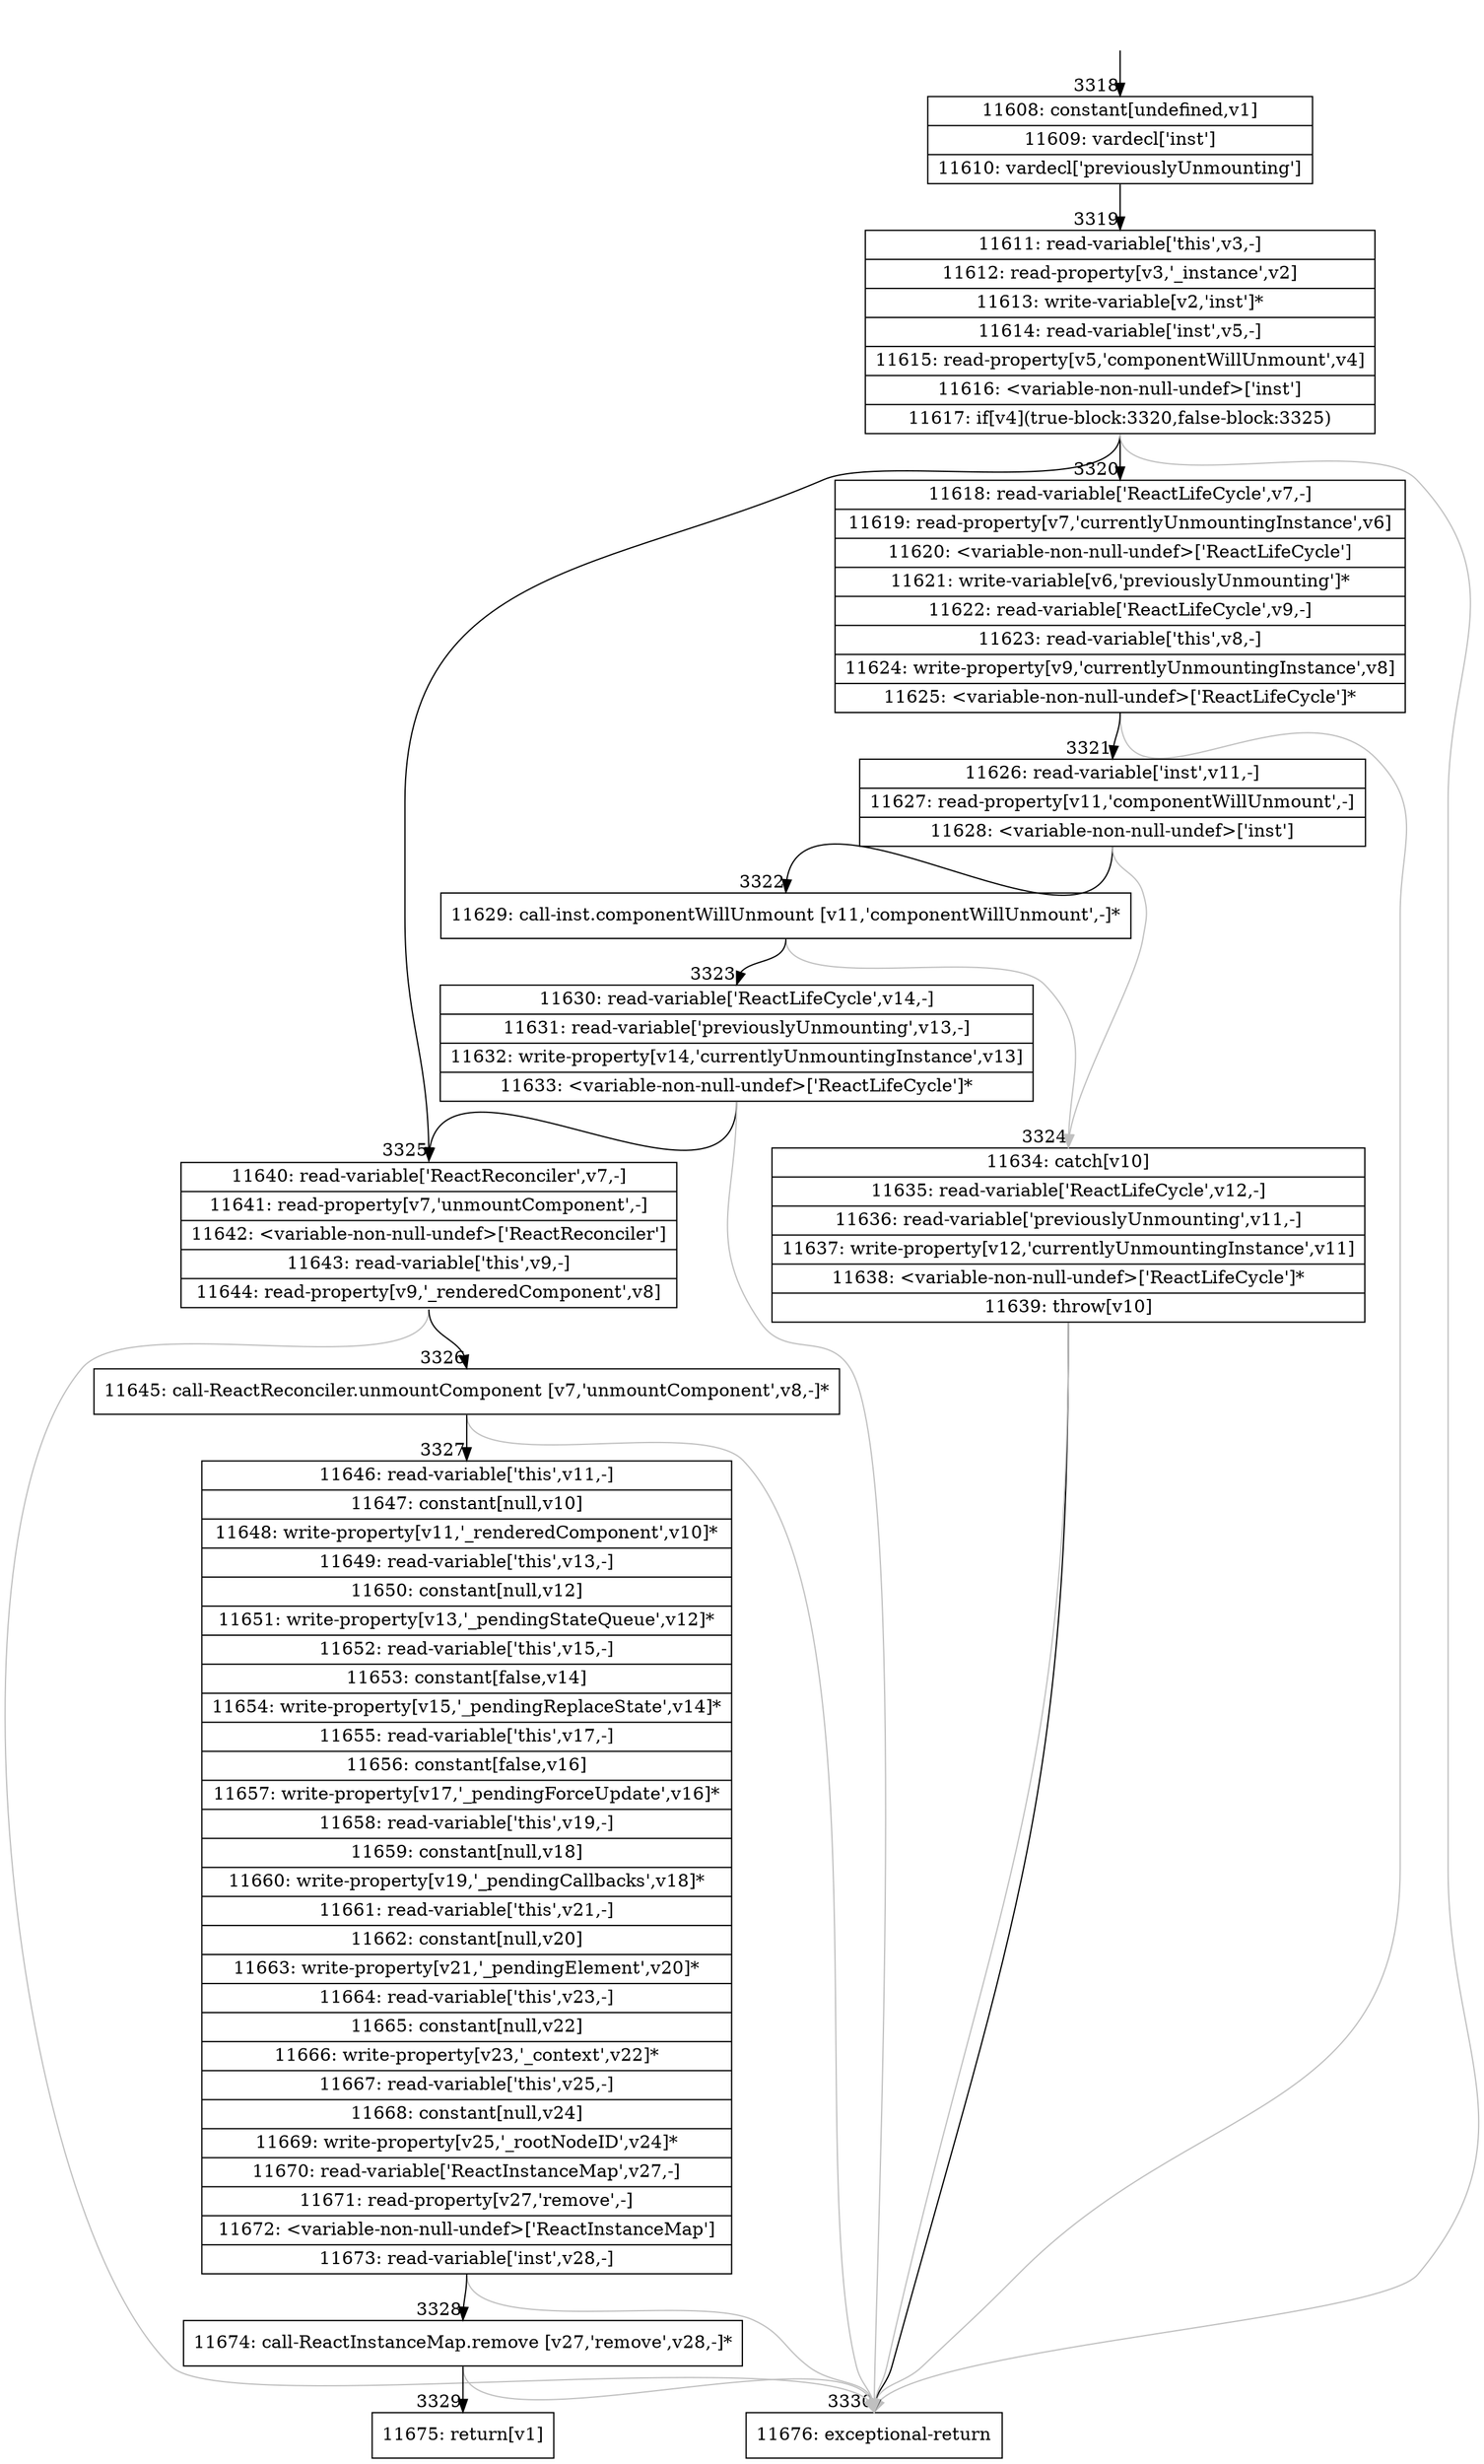 digraph {
rankdir="TD"
BB_entry235[shape=none,label=""];
BB_entry235 -> BB3318 [tailport=s, headport=n, headlabel="    3318"]
BB3318 [shape=record label="{11608: constant[undefined,v1]|11609: vardecl['inst']|11610: vardecl['previouslyUnmounting']}" ] 
BB3318 -> BB3319 [tailport=s, headport=n, headlabel="      3319"]
BB3319 [shape=record label="{11611: read-variable['this',v3,-]|11612: read-property[v3,'_instance',v2]|11613: write-variable[v2,'inst']*|11614: read-variable['inst',v5,-]|11615: read-property[v5,'componentWillUnmount',v4]|11616: \<variable-non-null-undef\>['inst']|11617: if[v4](true-block:3320,false-block:3325)}" ] 
BB3319 -> BB3320 [tailport=s, headport=n, headlabel="      3320"]
BB3319 -> BB3325 [tailport=s, headport=n, headlabel="      3325"]
BB3319 -> BB3330 [tailport=s, headport=n, color=gray, headlabel="      3330"]
BB3320 [shape=record label="{11618: read-variable['ReactLifeCycle',v7,-]|11619: read-property[v7,'currentlyUnmountingInstance',v6]|11620: \<variable-non-null-undef\>['ReactLifeCycle']|11621: write-variable[v6,'previouslyUnmounting']*|11622: read-variable['ReactLifeCycle',v9,-]|11623: read-variable['this',v8,-]|11624: write-property[v9,'currentlyUnmountingInstance',v8]|11625: \<variable-non-null-undef\>['ReactLifeCycle']*}" ] 
BB3320 -> BB3321 [tailport=s, headport=n, headlabel="      3321"]
BB3320 -> BB3330 [tailport=s, headport=n, color=gray]
BB3321 [shape=record label="{11626: read-variable['inst',v11,-]|11627: read-property[v11,'componentWillUnmount',-]|11628: \<variable-non-null-undef\>['inst']}" ] 
BB3321 -> BB3322 [tailport=s, headport=n, headlabel="      3322"]
BB3321 -> BB3324 [tailport=s, headport=n, color=gray, headlabel="      3324"]
BB3322 [shape=record label="{11629: call-inst.componentWillUnmount [v11,'componentWillUnmount',-]*}" ] 
BB3322 -> BB3323 [tailport=s, headport=n, headlabel="      3323"]
BB3322 -> BB3324 [tailport=s, headport=n, color=gray]
BB3323 [shape=record label="{11630: read-variable['ReactLifeCycle',v14,-]|11631: read-variable['previouslyUnmounting',v13,-]|11632: write-property[v14,'currentlyUnmountingInstance',v13]|11633: \<variable-non-null-undef\>['ReactLifeCycle']*}" ] 
BB3323 -> BB3325 [tailport=s, headport=n]
BB3323 -> BB3330 [tailport=s, headport=n, color=gray]
BB3324 [shape=record label="{11634: catch[v10]|11635: read-variable['ReactLifeCycle',v12,-]|11636: read-variable['previouslyUnmounting',v11,-]|11637: write-property[v12,'currentlyUnmountingInstance',v11]|11638: \<variable-non-null-undef\>['ReactLifeCycle']*|11639: throw[v10]}" ] 
BB3324 -> BB3330 [tailport=s, headport=n]
BB3324 -> BB3330 [tailport=s, headport=n, color=gray]
BB3325 [shape=record label="{11640: read-variable['ReactReconciler',v7,-]|11641: read-property[v7,'unmountComponent',-]|11642: \<variable-non-null-undef\>['ReactReconciler']|11643: read-variable['this',v9,-]|11644: read-property[v9,'_renderedComponent',v8]}" ] 
BB3325 -> BB3326 [tailport=s, headport=n, headlabel="      3326"]
BB3325 -> BB3330 [tailport=s, headport=n, color=gray]
BB3326 [shape=record label="{11645: call-ReactReconciler.unmountComponent [v7,'unmountComponent',v8,-]*}" ] 
BB3326 -> BB3327 [tailport=s, headport=n, headlabel="      3327"]
BB3326 -> BB3330 [tailport=s, headport=n, color=gray]
BB3327 [shape=record label="{11646: read-variable['this',v11,-]|11647: constant[null,v10]|11648: write-property[v11,'_renderedComponent',v10]*|11649: read-variable['this',v13,-]|11650: constant[null,v12]|11651: write-property[v13,'_pendingStateQueue',v12]*|11652: read-variable['this',v15,-]|11653: constant[false,v14]|11654: write-property[v15,'_pendingReplaceState',v14]*|11655: read-variable['this',v17,-]|11656: constant[false,v16]|11657: write-property[v17,'_pendingForceUpdate',v16]*|11658: read-variable['this',v19,-]|11659: constant[null,v18]|11660: write-property[v19,'_pendingCallbacks',v18]*|11661: read-variable['this',v21,-]|11662: constant[null,v20]|11663: write-property[v21,'_pendingElement',v20]*|11664: read-variable['this',v23,-]|11665: constant[null,v22]|11666: write-property[v23,'_context',v22]*|11667: read-variable['this',v25,-]|11668: constant[null,v24]|11669: write-property[v25,'_rootNodeID',v24]*|11670: read-variable['ReactInstanceMap',v27,-]|11671: read-property[v27,'remove',-]|11672: \<variable-non-null-undef\>['ReactInstanceMap']|11673: read-variable['inst',v28,-]}" ] 
BB3327 -> BB3328 [tailport=s, headport=n, headlabel="      3328"]
BB3327 -> BB3330 [tailport=s, headport=n, color=gray]
BB3328 [shape=record label="{11674: call-ReactInstanceMap.remove [v27,'remove',v28,-]*}" ] 
BB3328 -> BB3329 [tailport=s, headport=n, headlabel="      3329"]
BB3328 -> BB3330 [tailport=s, headport=n, color=gray]
BB3329 [shape=record label="{11675: return[v1]}" ] 
BB3330 [shape=record label="{11676: exceptional-return}" ] 
//#$~ 6463
}
